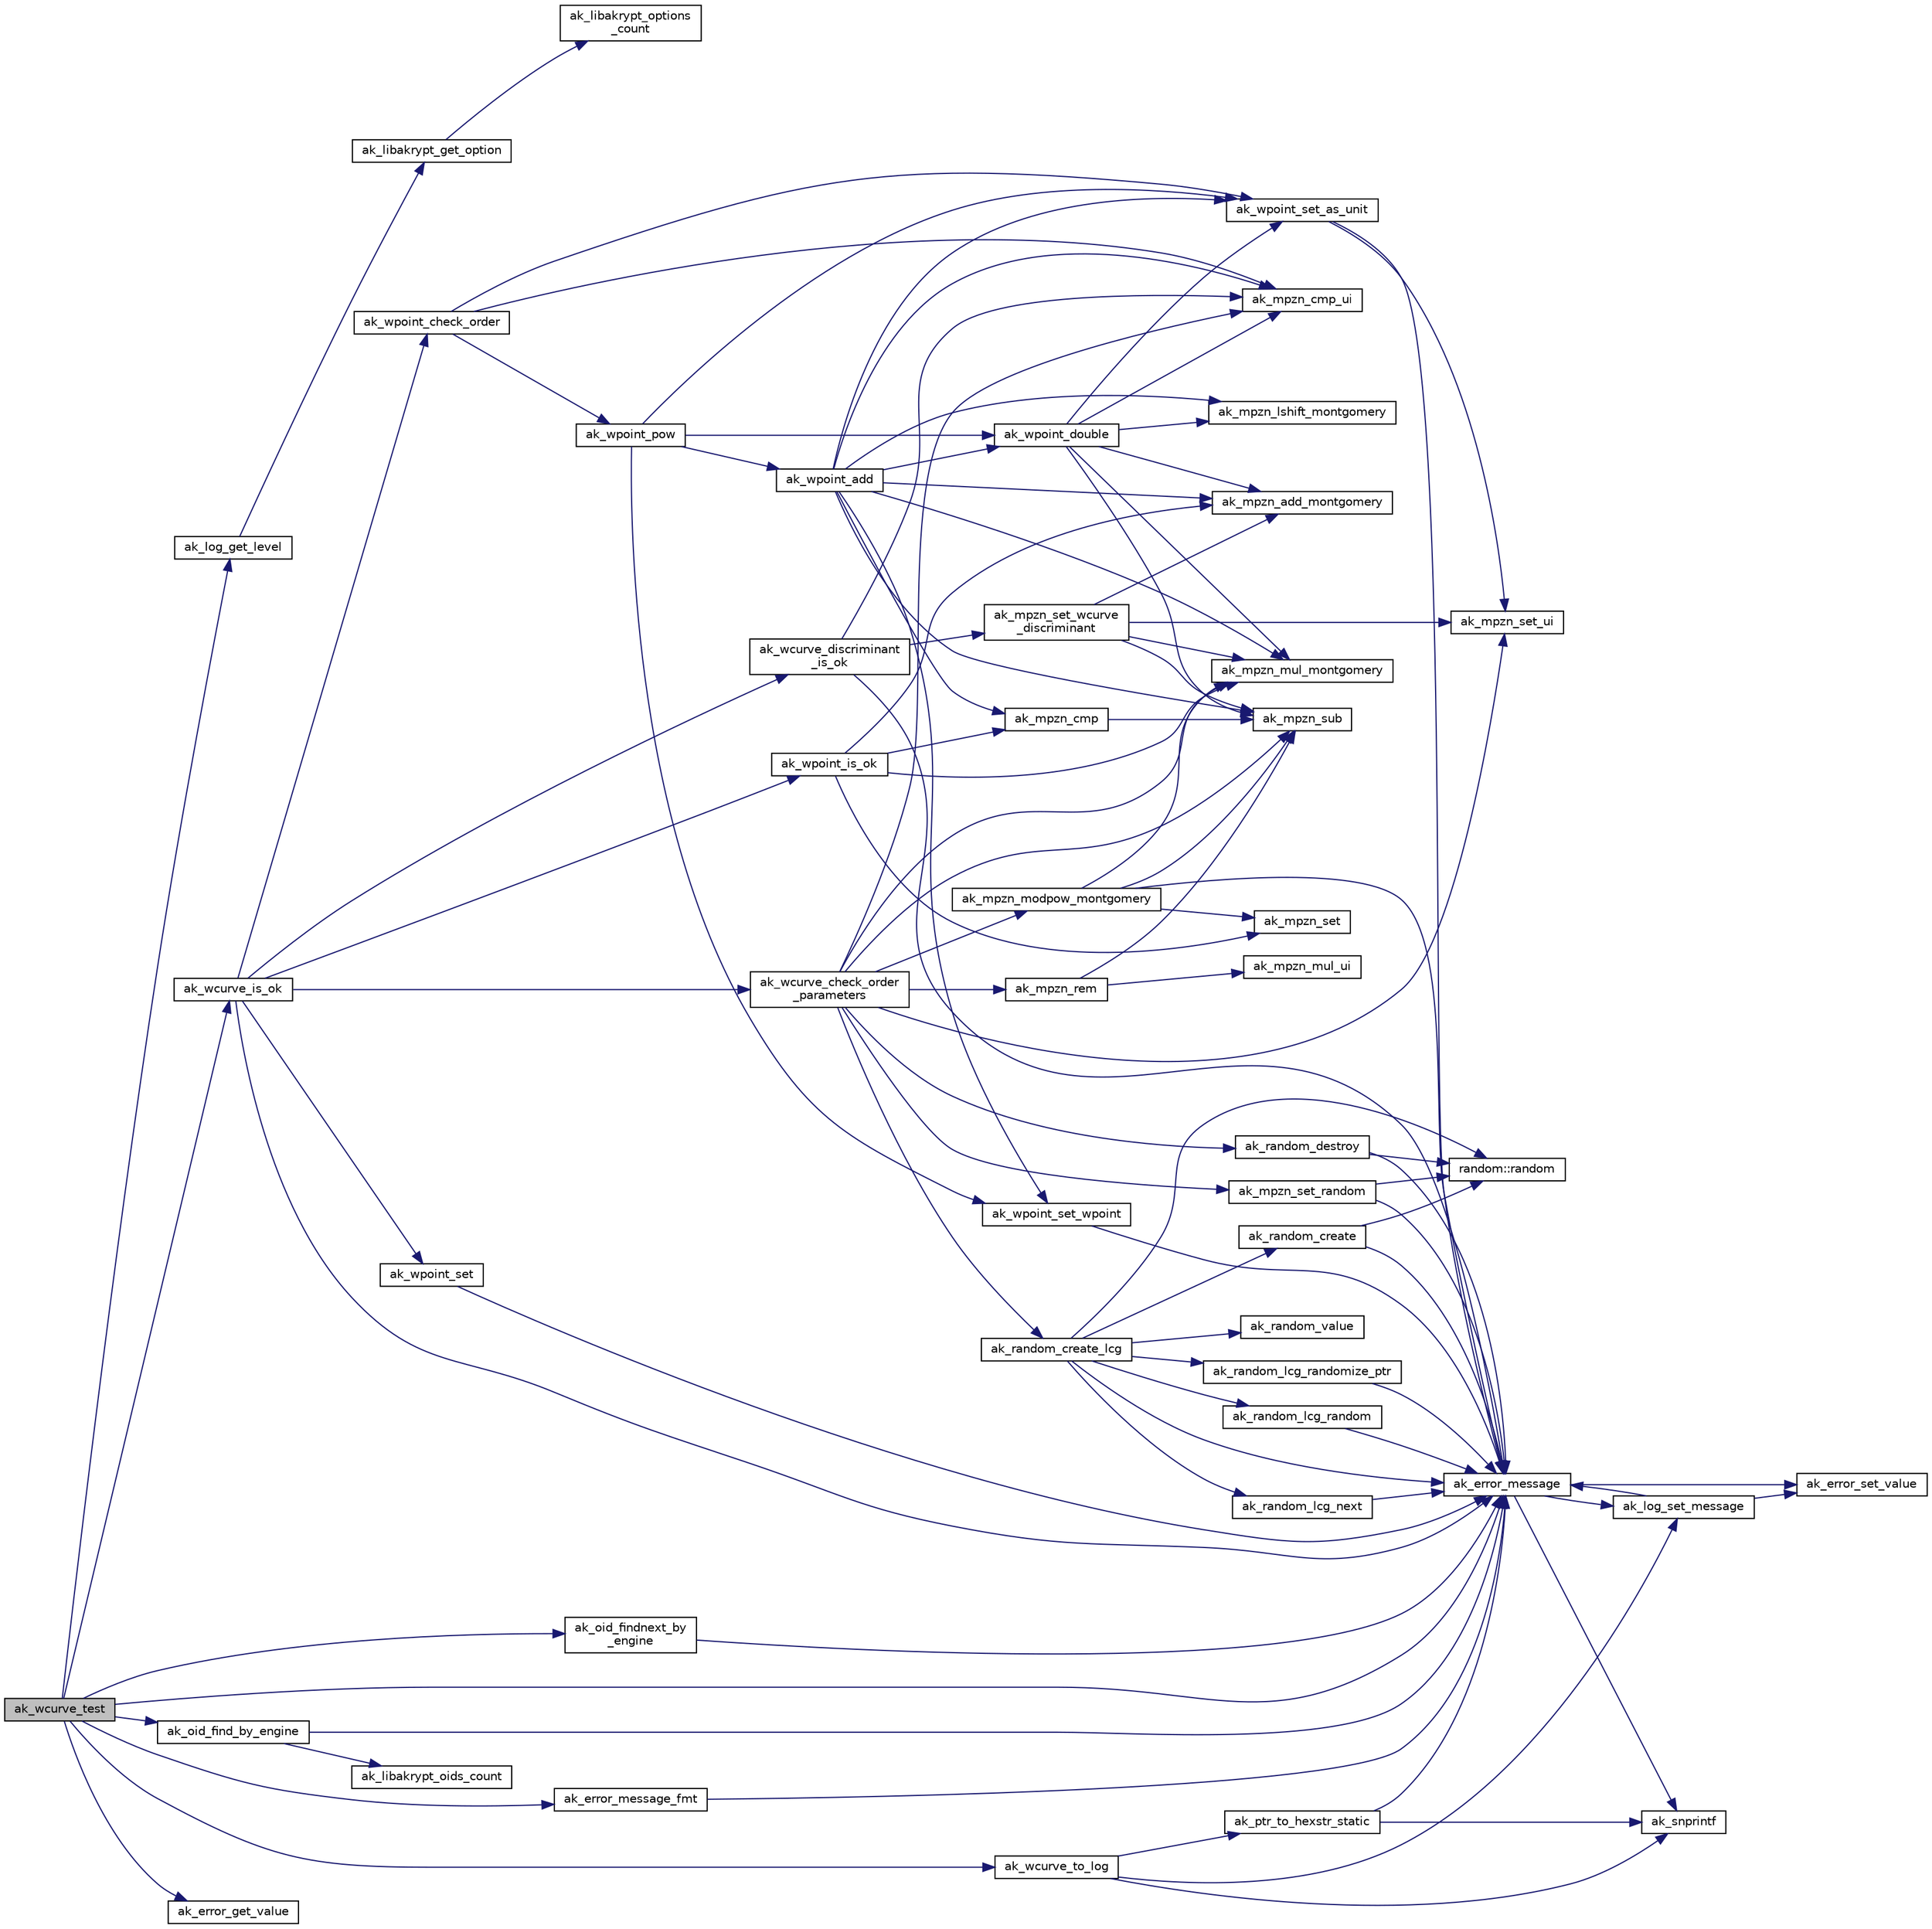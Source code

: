 digraph "ak_wcurve_test"
{
  edge [fontname="Helvetica",fontsize="10",labelfontname="Helvetica",labelfontsize="10"];
  node [fontname="Helvetica",fontsize="10",shape=record];
  rankdir="LR";
  Node1 [label="ak_wcurve_test",height=0.2,width=0.4,color="black", fillcolor="grey75", style="filled", fontcolor="black"];
  Node1 -> Node2 [color="midnightblue",fontsize="10",style="solid",fontname="Helvetica"];
  Node2 [label="ak_log_get_level",height=0.2,width=0.4,color="black", fillcolor="white", style="filled",URL="$ak__libakrypt_8c.html#acb1b649b3efb839218ab420504436d0b",tooltip="Функция возвращает уровень аудита библиотеки. "];
  Node2 -> Node3 [color="midnightblue",fontsize="10",style="solid",fontname="Helvetica"];
  Node3 [label="ak_libakrypt_get_option",height=0.2,width=0.4,color="black", fillcolor="white", style="filled",URL="$ak__libakrypt_8c.html#a784731c52e26697d5d5fe179f0fb1969",tooltip="Функция возвращает значение опции с заданным именем. "];
  Node3 -> Node4 [color="midnightblue",fontsize="10",style="solid",fontname="Helvetica"];
  Node4 [label="ak_libakrypt_options\l_count",height=0.2,width=0.4,color="black", fillcolor="white", style="filled",URL="$ak__libakrypt_8c.html#a2a9bc8b5608f12451a25dd8a7d278b01",tooltip="Функция возвращает общее количество опций библиотеки. "];
  Node1 -> Node5 [color="midnightblue",fontsize="10",style="solid",fontname="Helvetica"];
  Node5 [label="ak_error_message",height=0.2,width=0.4,color="black", fillcolor="white", style="filled",URL="$ak__log_8c.html#a80a4822cbd184b3cbcc43096126eb52b",tooltip="Вывод сообщений о возникшей в процессе выполнения ошибке. "];
  Node5 -> Node6 [color="midnightblue",fontsize="10",style="solid",fontname="Helvetica"];
  Node6 [label="ak_snprintf",height=0.2,width=0.4,color="black", fillcolor="white", style="filled",URL="$ak__log_8c.html#a129225cc1640b6773cf0a7d629f0dca6",tooltip="Обобщенная реализация функции snprintf для различных компиляторов. "];
  Node5 -> Node7 [color="midnightblue",fontsize="10",style="solid",fontname="Helvetica"];
  Node7 [label="ak_log_set_message",height=0.2,width=0.4,color="black", fillcolor="white", style="filled",URL="$ak__log_8c.html#a25eff854c3f398d72791d04662d0978a",tooltip="Прямой вывод сообщения аудита. "];
  Node7 -> Node8 [color="midnightblue",fontsize="10",style="solid",fontname="Helvetica"];
  Node8 [label="ak_error_set_value",height=0.2,width=0.4,color="black", fillcolor="white", style="filled",URL="$ak__log_8c.html#a700e68d9e88d81489869ba269af25c7b",tooltip="Функция устанавливает значение переменной, хранящей ошибку выполнения программы. "];
  Node7 -> Node5 [color="midnightblue",fontsize="10",style="solid",fontname="Helvetica"];
  Node5 -> Node8 [color="midnightblue",fontsize="10",style="solid",fontname="Helvetica"];
  Node1 -> Node9 [color="midnightblue",fontsize="10",style="solid",fontname="Helvetica"];
  Node9 [label="ak_oid_find_by_engine",height=0.2,width=0.4,color="black", fillcolor="white", style="filled",URL="$ak__oid_8c.html#aecfea0c040912d43aed632fd9941b0b0",tooltip="Поиск OID по типу криптографического механизма. "];
  Node9 -> Node10 [color="midnightblue",fontsize="10",style="solid",fontname="Helvetica"];
  Node10 [label="ak_libakrypt_oids_count",height=0.2,width=0.4,color="black", fillcolor="white", style="filled",URL="$ak__oid_8c.html#a40c98c3dad257cd9a3b3a3ce42eab77c",tooltip="Получение количества доступных OID библиотеки. "];
  Node9 -> Node5 [color="midnightblue",fontsize="10",style="solid",fontname="Helvetica"];
  Node1 -> Node11 [color="midnightblue",fontsize="10",style="solid",fontname="Helvetica"];
  Node11 [label="ak_wcurve_is_ok",height=0.2,width=0.4,color="black", fillcolor="white", style="filled",URL="$ak__curves_8c.html#aff617a03d05496bf569b4597891cb0f5",tooltip="Проверка набора параметров эллиптической кривой, заданной в форме Вейерштрасса. "];
  Node11 -> Node5 [color="midnightblue",fontsize="10",style="solid",fontname="Helvetica"];
  Node11 -> Node12 [color="midnightblue",fontsize="10",style="solid",fontname="Helvetica"];
  Node12 [label="ak_wcurve_discriminant\l_is_ok",height=0.2,width=0.4,color="black", fillcolor="white", style="filled",URL="$ak__curves_8c.html#a7021ca8da84c8f0e38a4acf6b19b0358",tooltip="Проверка корректности дискриминанта эллиптической кривой, заданной в форме Вейерштрасса. "];
  Node12 -> Node5 [color="midnightblue",fontsize="10",style="solid",fontname="Helvetica"];
  Node12 -> Node13 [color="midnightblue",fontsize="10",style="solid",fontname="Helvetica"];
  Node13 [label="ak_mpzn_set_wcurve\l_discriminant",height=0.2,width=0.4,color="black", fillcolor="white", style="filled",URL="$ak__curves_8c.html#aef7432ac446cc60e5b343ce752876792",tooltip="Вычисление дискриминанта эллиптической кривой, заданной в короткой форме Вейерштрасса. "];
  Node13 -> Node14 [color="midnightblue",fontsize="10",style="solid",fontname="Helvetica"];
  Node14 [label="ak_mpzn_set_ui",height=0.2,width=0.4,color="black", fillcolor="white", style="filled",URL="$ak__mpzn_8c.html#a3038283a8f7a8adc44f81b60d20039c1",tooltip="Присвоение вычету беззнакового целого значения. "];
  Node13 -> Node15 [color="midnightblue",fontsize="10",style="solid",fontname="Helvetica"];
  Node15 [label="ak_mpzn_mul_montgomery",height=0.2,width=0.4,color="black", fillcolor="white", style="filled",URL="$ak__mpzn_8c.html#af348d554b8750cf921ccc4e15736bdf4",tooltip="Умножение двух вычетов в представлении Монтгомери. "];
  Node13 -> Node16 [color="midnightblue",fontsize="10",style="solid",fontname="Helvetica"];
  Node16 [label="ak_mpzn_add_montgomery",height=0.2,width=0.4,color="black", fillcolor="white", style="filled",URL="$ak__mpzn_8c.html#a062d2921b0e1ae9785c611c51a758762",tooltip="Сложение двух вычетов в представлении Монтгомери. "];
  Node13 -> Node17 [color="midnightblue",fontsize="10",style="solid",fontname="Helvetica"];
  Node17 [label="ak_mpzn_sub",height=0.2,width=0.4,color="black", fillcolor="white", style="filled",URL="$ak__mpzn_8c.html#ae8d733cc1f6ca575b68d58411e37c2be",tooltip="Вычитание двух вычетов "];
  Node12 -> Node18 [color="midnightblue",fontsize="10",style="solid",fontname="Helvetica"];
  Node18 [label="ak_mpzn_cmp_ui",height=0.2,width=0.4,color="black", fillcolor="white", style="filled",URL="$ak__mpzn_8c.html#ad5a73800b3bc4f1d12c17d45301c574e",tooltip="Сравнение вычета с беззнаковым целым числом (типа ak_uint64) "];
  Node11 -> Node19 [color="midnightblue",fontsize="10",style="solid",fontname="Helvetica"];
  Node19 [label="ak_wpoint_set",height=0.2,width=0.4,color="black", fillcolor="white", style="filled",URL="$ak__curves_8c.html#a91f0e6b15e1a1274c1d9169d4c50913a",tooltip="Инициализация и присвоение контексту значения образующей точки эллиптической кривой. "];
  Node19 -> Node5 [color="midnightblue",fontsize="10",style="solid",fontname="Helvetica"];
  Node11 -> Node20 [color="midnightblue",fontsize="10",style="solid",fontname="Helvetica"];
  Node20 [label="ak_wpoint_is_ok",height=0.2,width=0.4,color="black", fillcolor="white", style="filled",URL="$ak__curves_8c.html#a1c776dbeeceeb9dc25c5a9318c79f8e2",tooltip="Проверка принадлежности точки заданной кривой. "];
  Node20 -> Node21 [color="midnightblue",fontsize="10",style="solid",fontname="Helvetica"];
  Node21 [label="ak_mpzn_set",height=0.2,width=0.4,color="black", fillcolor="white", style="filled",URL="$ak__mpzn_8c.html#a3a7a7eb6081ec812cab451d5781412ff",tooltip="Присвоение вычету другого вычета. "];
  Node20 -> Node15 [color="midnightblue",fontsize="10",style="solid",fontname="Helvetica"];
  Node20 -> Node16 [color="midnightblue",fontsize="10",style="solid",fontname="Helvetica"];
  Node20 -> Node22 [color="midnightblue",fontsize="10",style="solid",fontname="Helvetica"];
  Node22 [label="ak_mpzn_cmp",height=0.2,width=0.4,color="black", fillcolor="white", style="filled",URL="$ak__mpzn_8c.html#ad83e7cf4aecc7e54de17e5b34419a728",tooltip="Сравнение двух вычетов "];
  Node22 -> Node17 [color="midnightblue",fontsize="10",style="solid",fontname="Helvetica"];
  Node11 -> Node23 [color="midnightblue",fontsize="10",style="solid",fontname="Helvetica"];
  Node23 [label="ak_wpoint_check_order",height=0.2,width=0.4,color="black", fillcolor="white", style="filled",URL="$ak__curves_8c.html#a05de7b3f6a943251d607be245ef72637",tooltip="Проверка порядка заданной точки. "];
  Node23 -> Node24 [color="midnightblue",fontsize="10",style="solid",fontname="Helvetica"];
  Node24 [label="ak_wpoint_set_as_unit",height=0.2,width=0.4,color="black", fillcolor="white", style="filled",URL="$ak__curves_8c.html#a4dafc4c7412c030b34e231173d9a1744",tooltip="Инициализация и присвоение контексту значения бесконечно удаленной точки эллиптической кривой..."];
  Node24 -> Node5 [color="midnightblue",fontsize="10",style="solid",fontname="Helvetica"];
  Node24 -> Node14 [color="midnightblue",fontsize="10",style="solid",fontname="Helvetica"];
  Node23 -> Node25 [color="midnightblue",fontsize="10",style="solid",fontname="Helvetica"];
  Node25 [label="ak_wpoint_pow",height=0.2,width=0.4,color="black", fillcolor="white", style="filled",URL="$ak__curves_8c.html#abcf6200613d7b2f235d15a68d1ace90a",tooltip="Вычисление кратной точки эллиптической кривой. "];
  Node25 -> Node24 [color="midnightblue",fontsize="10",style="solid",fontname="Helvetica"];
  Node25 -> Node26 [color="midnightblue",fontsize="10",style="solid",fontname="Helvetica"];
  Node26 [label="ak_wpoint_set_wpoint",height=0.2,width=0.4,color="black", fillcolor="white", style="filled",URL="$ak__curves_8c.html#a19fdae21cb3aa340364252bd3f183221",tooltip="Инициализация и присвоение контексту значения заданной точки эллиптической кривой. "];
  Node26 -> Node5 [color="midnightblue",fontsize="10",style="solid",fontname="Helvetica"];
  Node25 -> Node27 [color="midnightblue",fontsize="10",style="solid",fontname="Helvetica"];
  Node27 [label="ak_wpoint_add",height=0.2,width=0.4,color="black", fillcolor="white", style="filled",URL="$ak__curves_8c.html#a923c52d6302ada5899b7ad7d3fab2ca6",tooltip="Прибавление к одной точке эллиптической кривой значения другой точки. "];
  Node27 -> Node18 [color="midnightblue",fontsize="10",style="solid",fontname="Helvetica"];
  Node27 -> Node26 [color="midnightblue",fontsize="10",style="solid",fontname="Helvetica"];
  Node27 -> Node15 [color="midnightblue",fontsize="10",style="solid",fontname="Helvetica"];
  Node27 -> Node22 [color="midnightblue",fontsize="10",style="solid",fontname="Helvetica"];
  Node27 -> Node28 [color="midnightblue",fontsize="10",style="solid",fontname="Helvetica"];
  Node28 [label="ak_wpoint_double",height=0.2,width=0.4,color="black", fillcolor="white", style="filled",URL="$ak__curves_8c.html#a6ba5ef1c5be72b8ab05bb9303056adf3",tooltip="Удвоение точки эллиптической кривой, заданной в короткой форме Вейерштрасса. "];
  Node28 -> Node18 [color="midnightblue",fontsize="10",style="solid",fontname="Helvetica"];
  Node28 -> Node24 [color="midnightblue",fontsize="10",style="solid",fontname="Helvetica"];
  Node28 -> Node15 [color="midnightblue",fontsize="10",style="solid",fontname="Helvetica"];
  Node28 -> Node29 [color="midnightblue",fontsize="10",style="solid",fontname="Helvetica"];
  Node29 [label="ak_mpzn_lshift_montgomery",height=0.2,width=0.4,color="black", fillcolor="white", style="filled",URL="$ak__mpzn_8c.html#abdc84f8ebd672aecec7671fa2e021f6f",tooltip="Удвоение на двойку в представлении Монтгомери. "];
  Node28 -> Node16 [color="midnightblue",fontsize="10",style="solid",fontname="Helvetica"];
  Node28 -> Node17 [color="midnightblue",fontsize="10",style="solid",fontname="Helvetica"];
  Node27 -> Node24 [color="midnightblue",fontsize="10",style="solid",fontname="Helvetica"];
  Node27 -> Node17 [color="midnightblue",fontsize="10",style="solid",fontname="Helvetica"];
  Node27 -> Node16 [color="midnightblue",fontsize="10",style="solid",fontname="Helvetica"];
  Node27 -> Node29 [color="midnightblue",fontsize="10",style="solid",fontname="Helvetica"];
  Node25 -> Node28 [color="midnightblue",fontsize="10",style="solid",fontname="Helvetica"];
  Node23 -> Node18 [color="midnightblue",fontsize="10",style="solid",fontname="Helvetica"];
  Node11 -> Node30 [color="midnightblue",fontsize="10",style="solid",fontname="Helvetica"];
  Node30 [label="ak_wcurve_check_order\l_parameters",height=0.2,width=0.4,color="black", fillcolor="white", style="filled",URL="$ak__curves_8c.html#ad629f8bf59f6ac943ea6610998455d3b",tooltip="Проверка корректности параметров, необходимых для вычисления по модулю q. "];
  Node30 -> Node31 [color="midnightblue",fontsize="10",style="solid",fontname="Helvetica"];
  Node31 [label="ak_random_create_lcg",height=0.2,width=0.4,color="black", fillcolor="white", style="filled",URL="$ak__random_8c.html#a7591cdc413cb73da8b1eb463aebc2530",tooltip="Создание линейного конгруэнтного генератора псевдо-случайных чисел. "];
  Node31 -> Node32 [color="midnightblue",fontsize="10",style="solid",fontname="Helvetica"];
  Node32 [label="ak_random_value",height=0.2,width=0.4,color="black", fillcolor="white", style="filled",URL="$ak__random_8c.html#a6ad52435c50125b974f4535968d8d41b",tooltip="Функция генерации случайного 64-х битного целого числа. "];
  Node31 -> Node33 [color="midnightblue",fontsize="10",style="solid",fontname="Helvetica"];
  Node33 [label="ak_random_create",height=0.2,width=0.4,color="black", fillcolor="white", style="filled",URL="$ak__random_8c.html#a3b122dc28795ec890ad9442726de8e70",tooltip="Инициализация генератора псевдо-случайных чисел. "];
  Node33 -> Node5 [color="midnightblue",fontsize="10",style="solid",fontname="Helvetica"];
  Node33 -> Node34 [color="midnightblue",fontsize="10",style="solid",fontname="Helvetica"];
  Node34 [label="random::random",height=0.2,width=0.4,color="black", fillcolor="white", style="filled",URL="$structrandom.html#a34c4359c2f54cc37cdf9ad5acecf115f",tooltip="указатель на функцию выработки последователности псевдо-случайных байт "];
  Node31 -> Node5 [color="midnightblue",fontsize="10",style="solid",fontname="Helvetica"];
  Node31 -> Node35 [color="midnightblue",fontsize="10",style="solid",fontname="Helvetica"];
  Node35 [label="ak_random_lcg_next",height=0.2,width=0.4,color="black", fillcolor="white", style="filled",URL="$ak__random_8c.html#aa504b6be7da72486ebd32dbce90060cf"];
  Node35 -> Node5 [color="midnightblue",fontsize="10",style="solid",fontname="Helvetica"];
  Node31 -> Node36 [color="midnightblue",fontsize="10",style="solid",fontname="Helvetica"];
  Node36 [label="ak_random_lcg_randomize_ptr",height=0.2,width=0.4,color="black", fillcolor="white", style="filled",URL="$ak__random_8c.html#adfb9be9a2ce6710bb7cf8884fc5ba8a2"];
  Node36 -> Node5 [color="midnightblue",fontsize="10",style="solid",fontname="Helvetica"];
  Node31 -> Node34 [color="midnightblue",fontsize="10",style="solid",fontname="Helvetica"];
  Node31 -> Node37 [color="midnightblue",fontsize="10",style="solid",fontname="Helvetica"];
  Node37 [label="ak_random_lcg_random",height=0.2,width=0.4,color="black", fillcolor="white", style="filled",URL="$ak__random_8c.html#a4e608ef967a86ed167367e2120afcc38"];
  Node37 -> Node5 [color="midnightblue",fontsize="10",style="solid",fontname="Helvetica"];
  Node30 -> Node38 [color="midnightblue",fontsize="10",style="solid",fontname="Helvetica"];
  Node38 [label="ak_mpzn_set_random",height=0.2,width=0.4,color="black", fillcolor="white", style="filled",URL="$ak__mpzn_8c.html#af35e70a8f73121c4cf6471a0c4b4fa11",tooltip="Присвоение вычету случайного значения. "];
  Node38 -> Node5 [color="midnightblue",fontsize="10",style="solid",fontname="Helvetica"];
  Node38 -> Node34 [color="midnightblue",fontsize="10",style="solid",fontname="Helvetica"];
  Node30 -> Node39 [color="midnightblue",fontsize="10",style="solid",fontname="Helvetica"];
  Node39 [label="ak_mpzn_rem",height=0.2,width=0.4,color="black", fillcolor="white", style="filled",URL="$ak__mpzn_8c.html#ac4cfaa83700ca59cd67ec1055a16a171",tooltip="Вычисление остатка от деления одного вычета на другой "];
  Node39 -> Node40 [color="midnightblue",fontsize="10",style="solid",fontname="Helvetica"];
  Node40 [label="ak_mpzn_mul_ui",height=0.2,width=0.4,color="black", fillcolor="white", style="filled",URL="$ak__mpzn_8c.html#a7435769f1d4f97de4b9baa15f51be8d6",tooltip="Умножение вычета на беззнаковое целое "];
  Node39 -> Node17 [color="midnightblue",fontsize="10",style="solid",fontname="Helvetica"];
  Node30 -> Node41 [color="midnightblue",fontsize="10",style="solid",fontname="Helvetica"];
  Node41 [label="ak_random_destroy",height=0.2,width=0.4,color="black", fillcolor="white", style="filled",URL="$ak__random_8c.html#a6a4676e2f5acb44c1023dc640f271448",tooltip="Уничтожение данных, хранящихся в полях структуры struct random. "];
  Node41 -> Node5 [color="midnightblue",fontsize="10",style="solid",fontname="Helvetica"];
  Node41 -> Node34 [color="midnightblue",fontsize="10",style="solid",fontname="Helvetica"];
  Node30 -> Node14 [color="midnightblue",fontsize="10",style="solid",fontname="Helvetica"];
  Node30 -> Node17 [color="midnightblue",fontsize="10",style="solid",fontname="Helvetica"];
  Node30 -> Node42 [color="midnightblue",fontsize="10",style="solid",fontname="Helvetica"];
  Node42 [label="ak_mpzn_modpow_montgomery",height=0.2,width=0.4,color="black", fillcolor="white", style="filled",URL="$ak__mpzn_8c.html#a29cf1faaed26d34ed3227a2e9958617e",tooltip="Модульное возведение в степень в представлении Монтгомери. "];
  Node42 -> Node17 [color="midnightblue",fontsize="10",style="solid",fontname="Helvetica"];
  Node42 -> Node5 [color="midnightblue",fontsize="10",style="solid",fontname="Helvetica"];
  Node42 -> Node21 [color="midnightblue",fontsize="10",style="solid",fontname="Helvetica"];
  Node42 -> Node15 [color="midnightblue",fontsize="10",style="solid",fontname="Helvetica"];
  Node30 -> Node15 [color="midnightblue",fontsize="10",style="solid",fontname="Helvetica"];
  Node30 -> Node18 [color="midnightblue",fontsize="10",style="solid",fontname="Helvetica"];
  Node1 -> Node43 [color="midnightblue",fontsize="10",style="solid",fontname="Helvetica"];
  Node43 [label="ak_wcurve_to_log",height=0.2,width=0.4,color="black", fillcolor="white", style="filled",URL="$ak__curves_8c.html#a1832405c09e2dd3a3b35d11cd70bdd64",tooltip="Функция выводит в файл аудита значения параметров эллиптической кривой "];
  Node43 -> Node6 [color="midnightblue",fontsize="10",style="solid",fontname="Helvetica"];
  Node43 -> Node44 [color="midnightblue",fontsize="10",style="solid",fontname="Helvetica"];
  Node44 [label="ak_ptr_to_hexstr_static",height=0.2,width=0.4,color="black", fillcolor="white", style="filled",URL="$ak__tools_8c.html#a20fa595a38b20425248b6fe4d6faa069",tooltip="Преобразование области памяти в символьное представление. "];
  Node44 -> Node5 [color="midnightblue",fontsize="10",style="solid",fontname="Helvetica"];
  Node44 -> Node6 [color="midnightblue",fontsize="10",style="solid",fontname="Helvetica"];
  Node43 -> Node7 [color="midnightblue",fontsize="10",style="solid",fontname="Helvetica"];
  Node1 -> Node45 [color="midnightblue",fontsize="10",style="solid",fontname="Helvetica"];
  Node45 [label="ak_error_message_fmt",height=0.2,width=0.4,color="black", fillcolor="white", style="filled",URL="$ak__log_8c.html#af1a0b4eeceb5a222a840dcec204cb547",tooltip="Вывод сообщений о возникшей в процессе выполнения ошибке. "];
  Node45 -> Node5 [color="midnightblue",fontsize="10",style="solid",fontname="Helvetica"];
  Node1 -> Node46 [color="midnightblue",fontsize="10",style="solid",fontname="Helvetica"];
  Node46 [label="ak_oid_findnext_by\l_engine",height=0.2,width=0.4,color="black", fillcolor="white", style="filled",URL="$ak__oid_8c.html#aafa6fb05275136d4004d7a0dee9ef6ba",tooltip="Продолжение поиска OID по типу криптографического механизма. "];
  Node46 -> Node5 [color="midnightblue",fontsize="10",style="solid",fontname="Helvetica"];
  Node1 -> Node47 [color="midnightblue",fontsize="10",style="solid",fontname="Helvetica"];
  Node47 [label="ak_error_get_value",height=0.2,width=0.4,color="black", fillcolor="white", style="filled",URL="$ak__log_8c.html#aa0cdd429c558ca0448ce3a8e9529e920",tooltip="Функция возвращает код последней ошибки выполнения программы. "];
}
